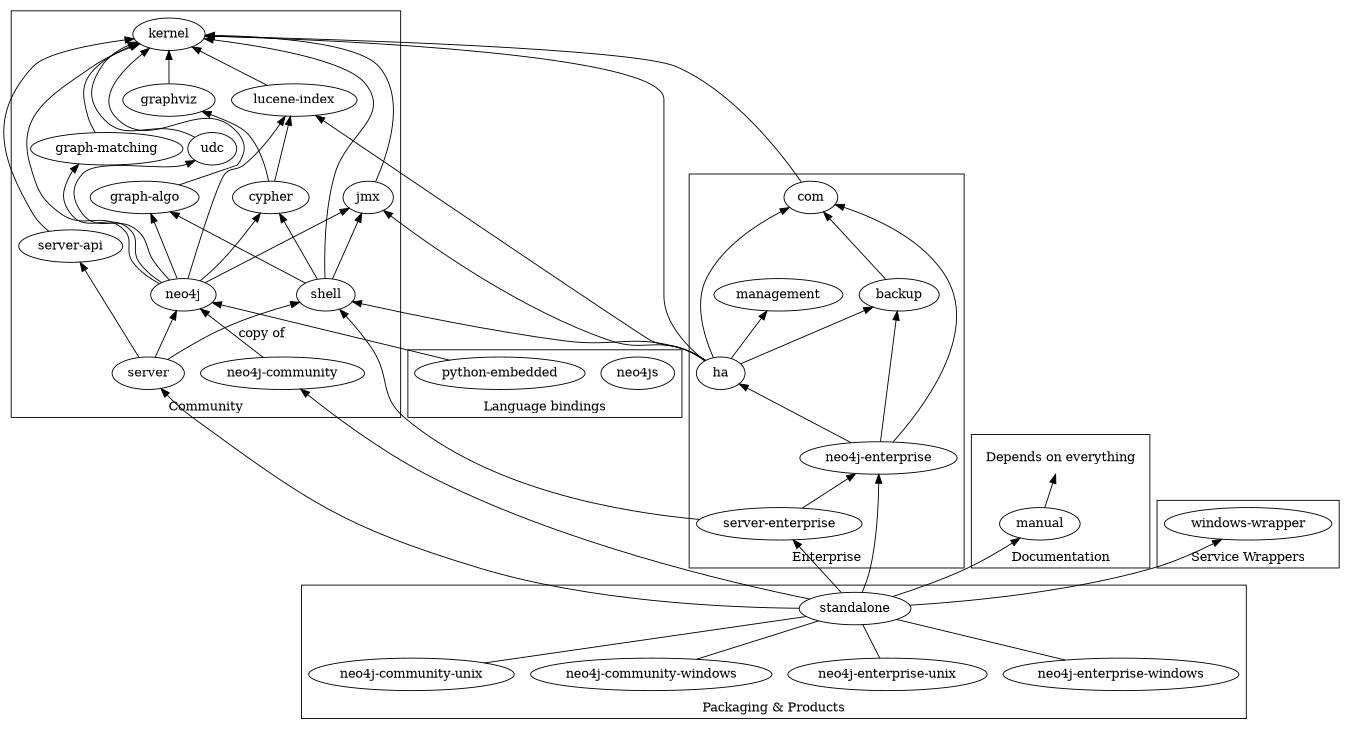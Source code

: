 digraph g{
 graph [rankdir="BT" size="9.0,7.0"]

subgraph cluster_community {
 label="Community"
 "lucene-index" -> "kernel"
 "jmx" -> "kernel"
 "graph-algo" -> "kernel"
 "graph-matching" -> "kernel"
 "graphviz" -> "kernel"
 "cypher" -> "lucene-index"
 "cypher" -> "graphviz"
 "shell" -> "kernel"
 "shell" -> "jmx"
 "shell" -> "graph-algo"
 "shell" -> "cypher"
 "udc" -> "kernel"
 "neo4j" -> "kernel"
 "neo4j" -> "lucene-index"
 "neo4j" -> "graph-algo"
 "neo4j" -> "graph-matching"
 "neo4j" -> "udc"
 "neo4j" -> "jmx"
 "neo4j" -> "cypher"
 "neo4j-community" -> "neo4j" [label="copy of"]
 "server-api" -> "kernel"
 "server" -> "server-api"
 "server" -> "neo4j"
 "server" -> "shell"
}

subgraph cluster_enterprise {
 label="Enterprise"
 "com" -> "kernel"
 "backup" -> "com"
 "ha" -> "kernel"
 "ha" -> "jmx"
 "ha" -> "management"
 "ha" -> "backup"
 "ha" -> "lucene-index"
 "ha" -> "com"
 "ha" -> "shell"
 "neo4j-enterprise" -> "com"
 "neo4j-enterprise" -> "backup"
 "neo4j-enterprise" -> "ha"
 "server-enterprise" -> "neo4j-enterprise"
 "server-enterprise" -> "shell" 
}

subgraph cluster_langs {
 label="Language bindings"
 "neo4js"
 "python-embedded" -> "neo4j"
}

subgraph cluster_docs {
 label="Documentation"
 "manual" -> "Depends on everything"
 "Depends on everything" [shape="plaintext"]
}

subgraph cluster_wrappers {
 label="Service Wrappers"
 "windows-wrapper"
}


subgraph cluster_packaging {
 label="Packaging & Products"
 "standalone" -> "neo4j-community"
 "standalone" -> "server"
 "standalone" -> "neo4j-enterprise"
 "standalone" -> "server-enterprise"
 "standalone" -> "windows-wrapper"
 "standalone" -> "manual"
 "neo4j-enterprise-windows" -> "standalone" [arrowhead="none"]
 "neo4j-enterprise-unix" -> "standalone" [arrowhead="none"]
 "neo4j-community-windows" -> "standalone" [arrowhead="none"]
 "neo4j-community-unix" -> "standalone" [arrowhead="none"]
}

}

